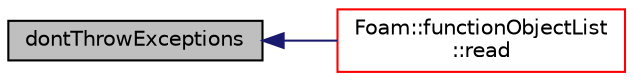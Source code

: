 digraph "dontThrowExceptions"
{
  bgcolor="transparent";
  edge [fontname="Helvetica",fontsize="10",labelfontname="Helvetica",labelfontsize="10"];
  node [fontname="Helvetica",fontsize="10",shape=record];
  rankdir="LR";
  Node7699 [label="dontThrowExceptions",height=0.2,width=0.4,color="black", fillcolor="grey75", style="filled", fontcolor="black"];
  Node7699 -> Node7700 [dir="back",color="midnightblue",fontsize="10",style="solid",fontname="Helvetica"];
  Node7700 [label="Foam::functionObjectList\l::read",height=0.2,width=0.4,color="red",URL="$a27221.html#af816873151ddb0126e98bb2f914d8ed5",tooltip="Read and set the function objects if their data have changed. "];
}
